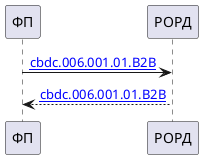 @startuml

ФП -> РОРД: [[./XSD/cbdc.006.001.01.B2B_2024.03.xsd cbdc.006.001.01.B2B]]
РОРД --> ФП: [[./XSD/cbdc.013.001.04.B2BPossibilityResponse_2024.03.xsd cbdc.006.001.01.B2B]]

@enduml